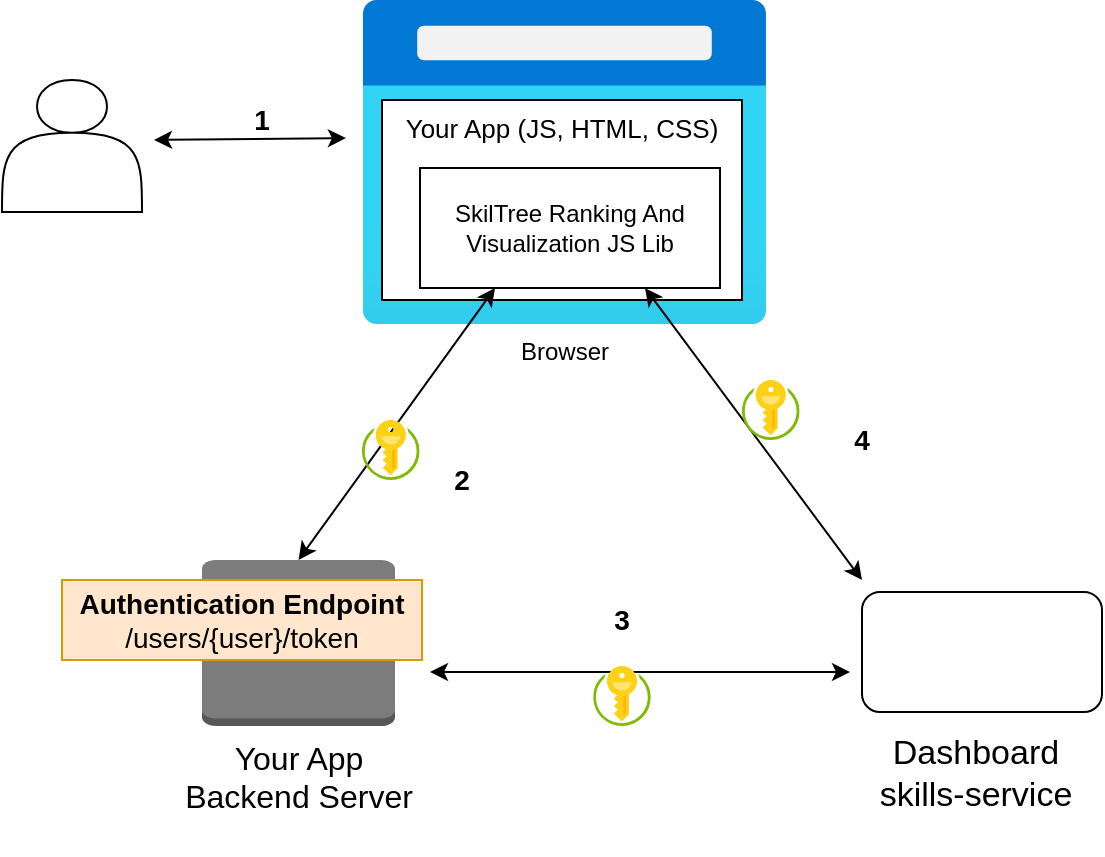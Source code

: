 <mxfile version="14.6.11"><diagram id="gADsJY54vGi8MU2IIPLz" name="Page-1"><mxGraphModel dx="961" dy="840" grid="1" gridSize="10" guides="1" tooltips="1" connect="1" arrows="1" fold="1" page="1" pageScale="1" pageWidth="850" pageHeight="1100" background="none" math="0" shadow="0"><root><mxCell id="0"/><mxCell id="1" parent="0"/><mxCell id="1pPeong-l07pZBLS-MdQ-3" value="Browser" style="aspect=fixed;html=1;points=[];align=center;image;fontSize=12;image=img/lib/azure2/general/Browser.svg;" vertex="1" parent="1"><mxGeometry x="240" y="40" width="202.5" height="162" as="geometry"/></mxCell><mxCell id="1pPeong-l07pZBLS-MdQ-7" value="" style="shape=actor;whiteSpace=wrap;html=1;fontSize=16;" vertex="1" parent="1"><mxGeometry x="60" y="80" width="70" height="66" as="geometry"/></mxCell><mxCell id="1pPeong-l07pZBLS-MdQ-11" value="&lt;div&gt;Your App&lt;/div&gt;&lt;div&gt;Backend Server&lt;br&gt;&lt;/div&gt;" style="outlineConnect=0;dashed=0;verticalLabelPosition=bottom;verticalAlign=top;align=center;html=1;shape=mxgraph.aws3.traditional_server;fillColor=#7D7C7C;gradientColor=none;fontSize=16;" vertex="1" parent="1"><mxGeometry x="160" y="320" width="96.5" height="83" as="geometry"/></mxCell><mxCell id="1pPeong-l07pZBLS-MdQ-12" value="Your App (JS, HTML, CSS)" style="whiteSpace=wrap;html=1;fontSize=13;verticalAlign=top;" vertex="1" parent="1"><mxGeometry x="250" y="90" width="180" height="100" as="geometry"/></mxCell><mxCell id="1pPeong-l07pZBLS-MdQ-2" value="SkilTree Ranking And Visualization JS Lib" style="whiteSpace=wrap;html=1;arcSize=13;" vertex="1" parent="1"><mxGeometry x="269" y="124" width="150" height="60" as="geometry"/></mxCell><mxCell id="1pPeong-l07pZBLS-MdQ-14" value="" style="endArrow=classic;startArrow=classic;html=1;fontSize=13;entryX=-0.02;entryY=0.426;entryDx=0;entryDy=0;entryPerimeter=0;" edge="1" parent="1"><mxGeometry width="50" height="50" relative="1" as="geometry"><mxPoint x="136" y="110" as="sourcePoint"/><mxPoint x="231.95" y="109.012" as="targetPoint"/></mxGeometry></mxCell><mxCell id="1pPeong-l07pZBLS-MdQ-15" value="" style="endArrow=classic;startArrow=classic;html=1;fontSize=13;exitX=0.5;exitY=0;exitDx=0;exitDy=0;exitPerimeter=0;entryX=0.25;entryY=1;entryDx=0;entryDy=0;" edge="1" parent="1" source="1pPeong-l07pZBLS-MdQ-11" target="1pPeong-l07pZBLS-MdQ-2"><mxGeometry width="50" height="50" relative="1" as="geometry"><mxPoint x="185.28" y="270.99" as="sourcePoint"/><mxPoint x="281.23" y="270.002" as="targetPoint"/></mxGeometry></mxCell><mxCell id="1pPeong-l07pZBLS-MdQ-16" value="" style="endArrow=classic;startArrow=classic;html=1;fontSize=13;" edge="1" parent="1"><mxGeometry width="50" height="50" relative="1" as="geometry"><mxPoint x="274" y="376" as="sourcePoint"/><mxPoint x="484" y="376" as="targetPoint"/></mxGeometry></mxCell><mxCell id="1pPeong-l07pZBLS-MdQ-17" value="" style="endArrow=classic;startArrow=classic;html=1;fontSize=13;exitX=0.75;exitY=1;exitDx=0;exitDy=0;" edge="1" parent="1" source="1pPeong-l07pZBLS-MdQ-2"><mxGeometry width="50" height="50" relative="1" as="geometry"><mxPoint x="460" y="160" as="sourcePoint"/><mxPoint x="490" y="330" as="targetPoint"/></mxGeometry></mxCell><mxCell id="1pPeong-l07pZBLS-MdQ-18" value="1" style="text;html=1;strokeColor=none;fillColor=none;align=center;verticalAlign=middle;whiteSpace=wrap;fontSize=14;fontStyle=1;" vertex="1" parent="1"><mxGeometry x="170" y="90" width="40" height="20" as="geometry"/></mxCell><mxCell id="1pPeong-l07pZBLS-MdQ-19" value="2" style="text;html=1;strokeColor=none;fillColor=none;align=center;verticalAlign=middle;whiteSpace=wrap;fontSize=14;fontStyle=1;" vertex="1" parent="1"><mxGeometry x="270" y="270" width="40" height="20" as="geometry"/></mxCell><mxCell id="1pPeong-l07pZBLS-MdQ-20" value="3" style="text;html=1;strokeColor=none;fillColor=none;align=center;verticalAlign=middle;whiteSpace=wrap;fontSize=14;fontStyle=1;" vertex="1" parent="1"><mxGeometry x="350" y="340" width="40" height="20" as="geometry"/></mxCell><mxCell id="1pPeong-l07pZBLS-MdQ-21" value="4" style="text;html=1;strokeColor=none;fillColor=none;align=center;verticalAlign=middle;whiteSpace=wrap;fontSize=14;fontStyle=1;" vertex="1" parent="1"><mxGeometry x="470" y="250" width="40" height="20" as="geometry"/></mxCell><mxCell id="1pPeong-l07pZBLS-MdQ-23" value="" style="aspect=fixed;html=1;points=[];align=center;image;fontSize=12;image=img/lib/mscae/Key_Vaults.svg;" vertex="1" parent="1"><mxGeometry x="240" y="250" width="28.8" height="30" as="geometry"/></mxCell><mxCell id="1pPeong-l07pZBLS-MdQ-24" value="" style="aspect=fixed;html=1;points=[];align=center;image;fontSize=12;image=img/lib/mscae/Key_Vaults.svg;" vertex="1" parent="1"><mxGeometry x="430" y="230" width="28.8" height="30" as="geometry"/></mxCell><mxCell id="1pPeong-l07pZBLS-MdQ-25" value="" style="aspect=fixed;html=1;points=[];align=center;image;fontSize=12;image=img/lib/mscae/Key_Vaults.svg;" vertex="1" parent="1"><mxGeometry x="355.6" y="373" width="28.8" height="30" as="geometry"/></mxCell><mxCell id="1pPeong-l07pZBLS-MdQ-30" value="&lt;div&gt;&lt;b&gt;Authentication Endpoint&lt;/b&gt;&lt;br&gt;&lt;/div&gt;&lt;div&gt;/users/{user}/token&lt;/div&gt;" style="text;html=1;strokeColor=#d79b00;fillColor=#ffe6cc;align=center;verticalAlign=middle;whiteSpace=wrap;fontSize=14;" vertex="1" parent="1"><mxGeometry x="90" y="330" width="180" height="40" as="geometry"/></mxCell><mxCell id="1pPeong-l07pZBLS-MdQ-32" value="" style="rounded=1;whiteSpace=wrap;html=1;fontSize=14;" vertex="1" parent="1"><mxGeometry x="490.0" y="336" width="120" height="60" as="geometry"/></mxCell><mxCell id="1pPeong-l07pZBLS-MdQ-31" value="" style="shape=image;imageAspect=0;aspect=fixed;verticalLabelPosition=bottom;verticalAlign=top;fontSize=14;image=https://github.com/NationalSecurityAgency/skills-docs/blob/master/logos/skilltree_logo.png?raw=true;perimeterSpacing=7;" vertex="1" parent="1"><mxGeometry x="506.135" y="339.5" width="87.73" height="47" as="geometry"/></mxCell><mxCell id="1pPeong-l07pZBLS-MdQ-33" value="&lt;div style=&quot;font-size: 17px;&quot;&gt;&lt;br style=&quot;font-size: 17px;&quot;&gt;&lt;/div&gt;&lt;div style=&quot;font-size: 17px;&quot;&gt;Dashboard&lt;br style=&quot;font-size: 17px;&quot;&gt;&lt;/div&gt;&lt;div style=&quot;font-size: 17px;&quot;&gt;skills-service&lt;/div&gt;&lt;div style=&quot;font-size: 17px;&quot;&gt;&lt;br style=&quot;font-size: 17px;&quot;&gt;&lt;/div&gt;" style="text;html=1;strokeColor=none;fillColor=none;align=center;verticalAlign=middle;whiteSpace=wrap;rounded=0;fontSize=17;fontStyle=0" vertex="1" parent="1"><mxGeometry x="486" y="412" width="122" height="29" as="geometry"/></mxCell></root></mxGraphModel></diagram></mxfile>